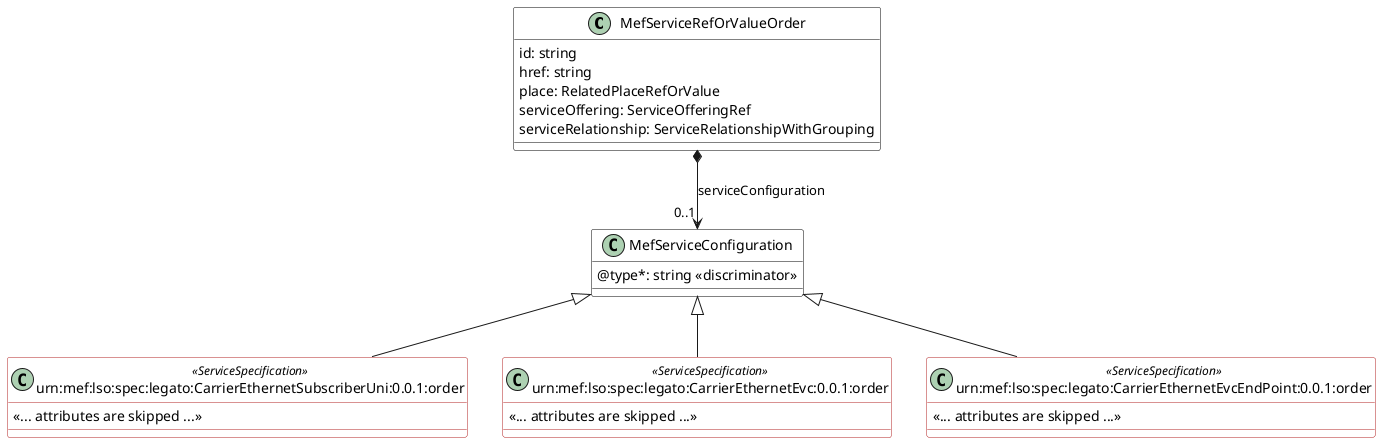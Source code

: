 @startuml
skinparam {
    ClassBackgroundColor White
    ClassBorderColor Black
    ClassBorderColor<<ServiceSpecification>> FireBrick
}
set namespaceSeparator none

class MefServiceRefOrValueOrder{

    id: string 
    href: string 
    place: RelatedPlaceRefOrValue
    serviceOffering: ServiceOfferingRef
    serviceRelationship: ServiceRelationshipWithGrouping
   
}


class MefServiceConfiguration {
    @type*: string <<discriminator>>
}


MefServiceRefOrValueOrder *-->"0..1" MefServiceConfiguration : serviceConfiguration

class urn:mef:lso:spec:legato:CarrierEthernetSubscriberUni:0.0.1:order <<ServiceSpecification>> {

    <<... attributes are skipped ...>>
}
MefServiceConfiguration <|-- "urn:mef:lso:spec:legato:CarrierEthernetSubscriberUni:0.0.1:order"



class urn:mef:lso:spec:legato:CarrierEthernetEvc:0.0.1:order <<ServiceSpecification>> {

    <<... attributes are skipped ...>>
}
MefServiceConfiguration <|-- "urn:mef:lso:spec:legato:CarrierEthernetEvc:0.0.1:order"

class urn:mef:lso:spec:legato:CarrierEthernetEvcEndPoint:0.0.1:order <<ServiceSpecification>> {

    <<... attributes are skipped ...>>
}
MefServiceConfiguration <|-- "urn:mef:lso:spec:legato:CarrierEthernetEvcEndPoint:0.0.1:order"

@enduml
